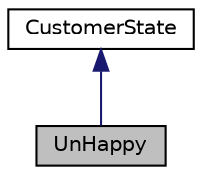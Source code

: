 digraph "UnHappy"
{
 // LATEX_PDF_SIZE
  edge [fontname="Helvetica",fontsize="10",labelfontname="Helvetica",labelfontsize="10"];
  node [fontname="Helvetica",fontsize="10",shape=record];
  Node1 [label="UnHappy",height=0.2,width=0.4,color="black", fillcolor="grey75", style="filled", fontcolor="black",tooltip="The UnHappy class represents a customer who is unhappy with the service they received."];
  Node2 -> Node1 [dir="back",color="midnightblue",fontsize="10",style="solid",fontname="Helvetica"];
  Node2 [label="CustomerState",height=0.2,width=0.4,color="black", fillcolor="white", style="filled",URL="$classCustomerState.html",tooltip="The base class for all customer states."];
}
